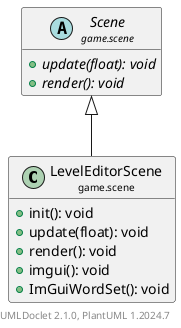 @startuml
    set namespaceSeparator none
    hide empty fields
    hide empty methods

    class "<size:14>LevelEditorScene\n<size:10>game.scene" as game.scene.LevelEditorScene [[LevelEditorScene.html]] {
        +init(): void
        +update(float): void
        +render(): void
        +imgui(): void
        +ImGuiWordSet(): void
    }

    abstract class "<size:14>Scene\n<size:10>game.scene" as game.scene.Scene [[Scene.html]] {
        {abstract} +update(float): void
        {abstract} +render(): void
    }

    game.scene.Scene <|-- game.scene.LevelEditorScene

    center footer UMLDoclet 2.1.0, PlantUML %version()
@enduml
